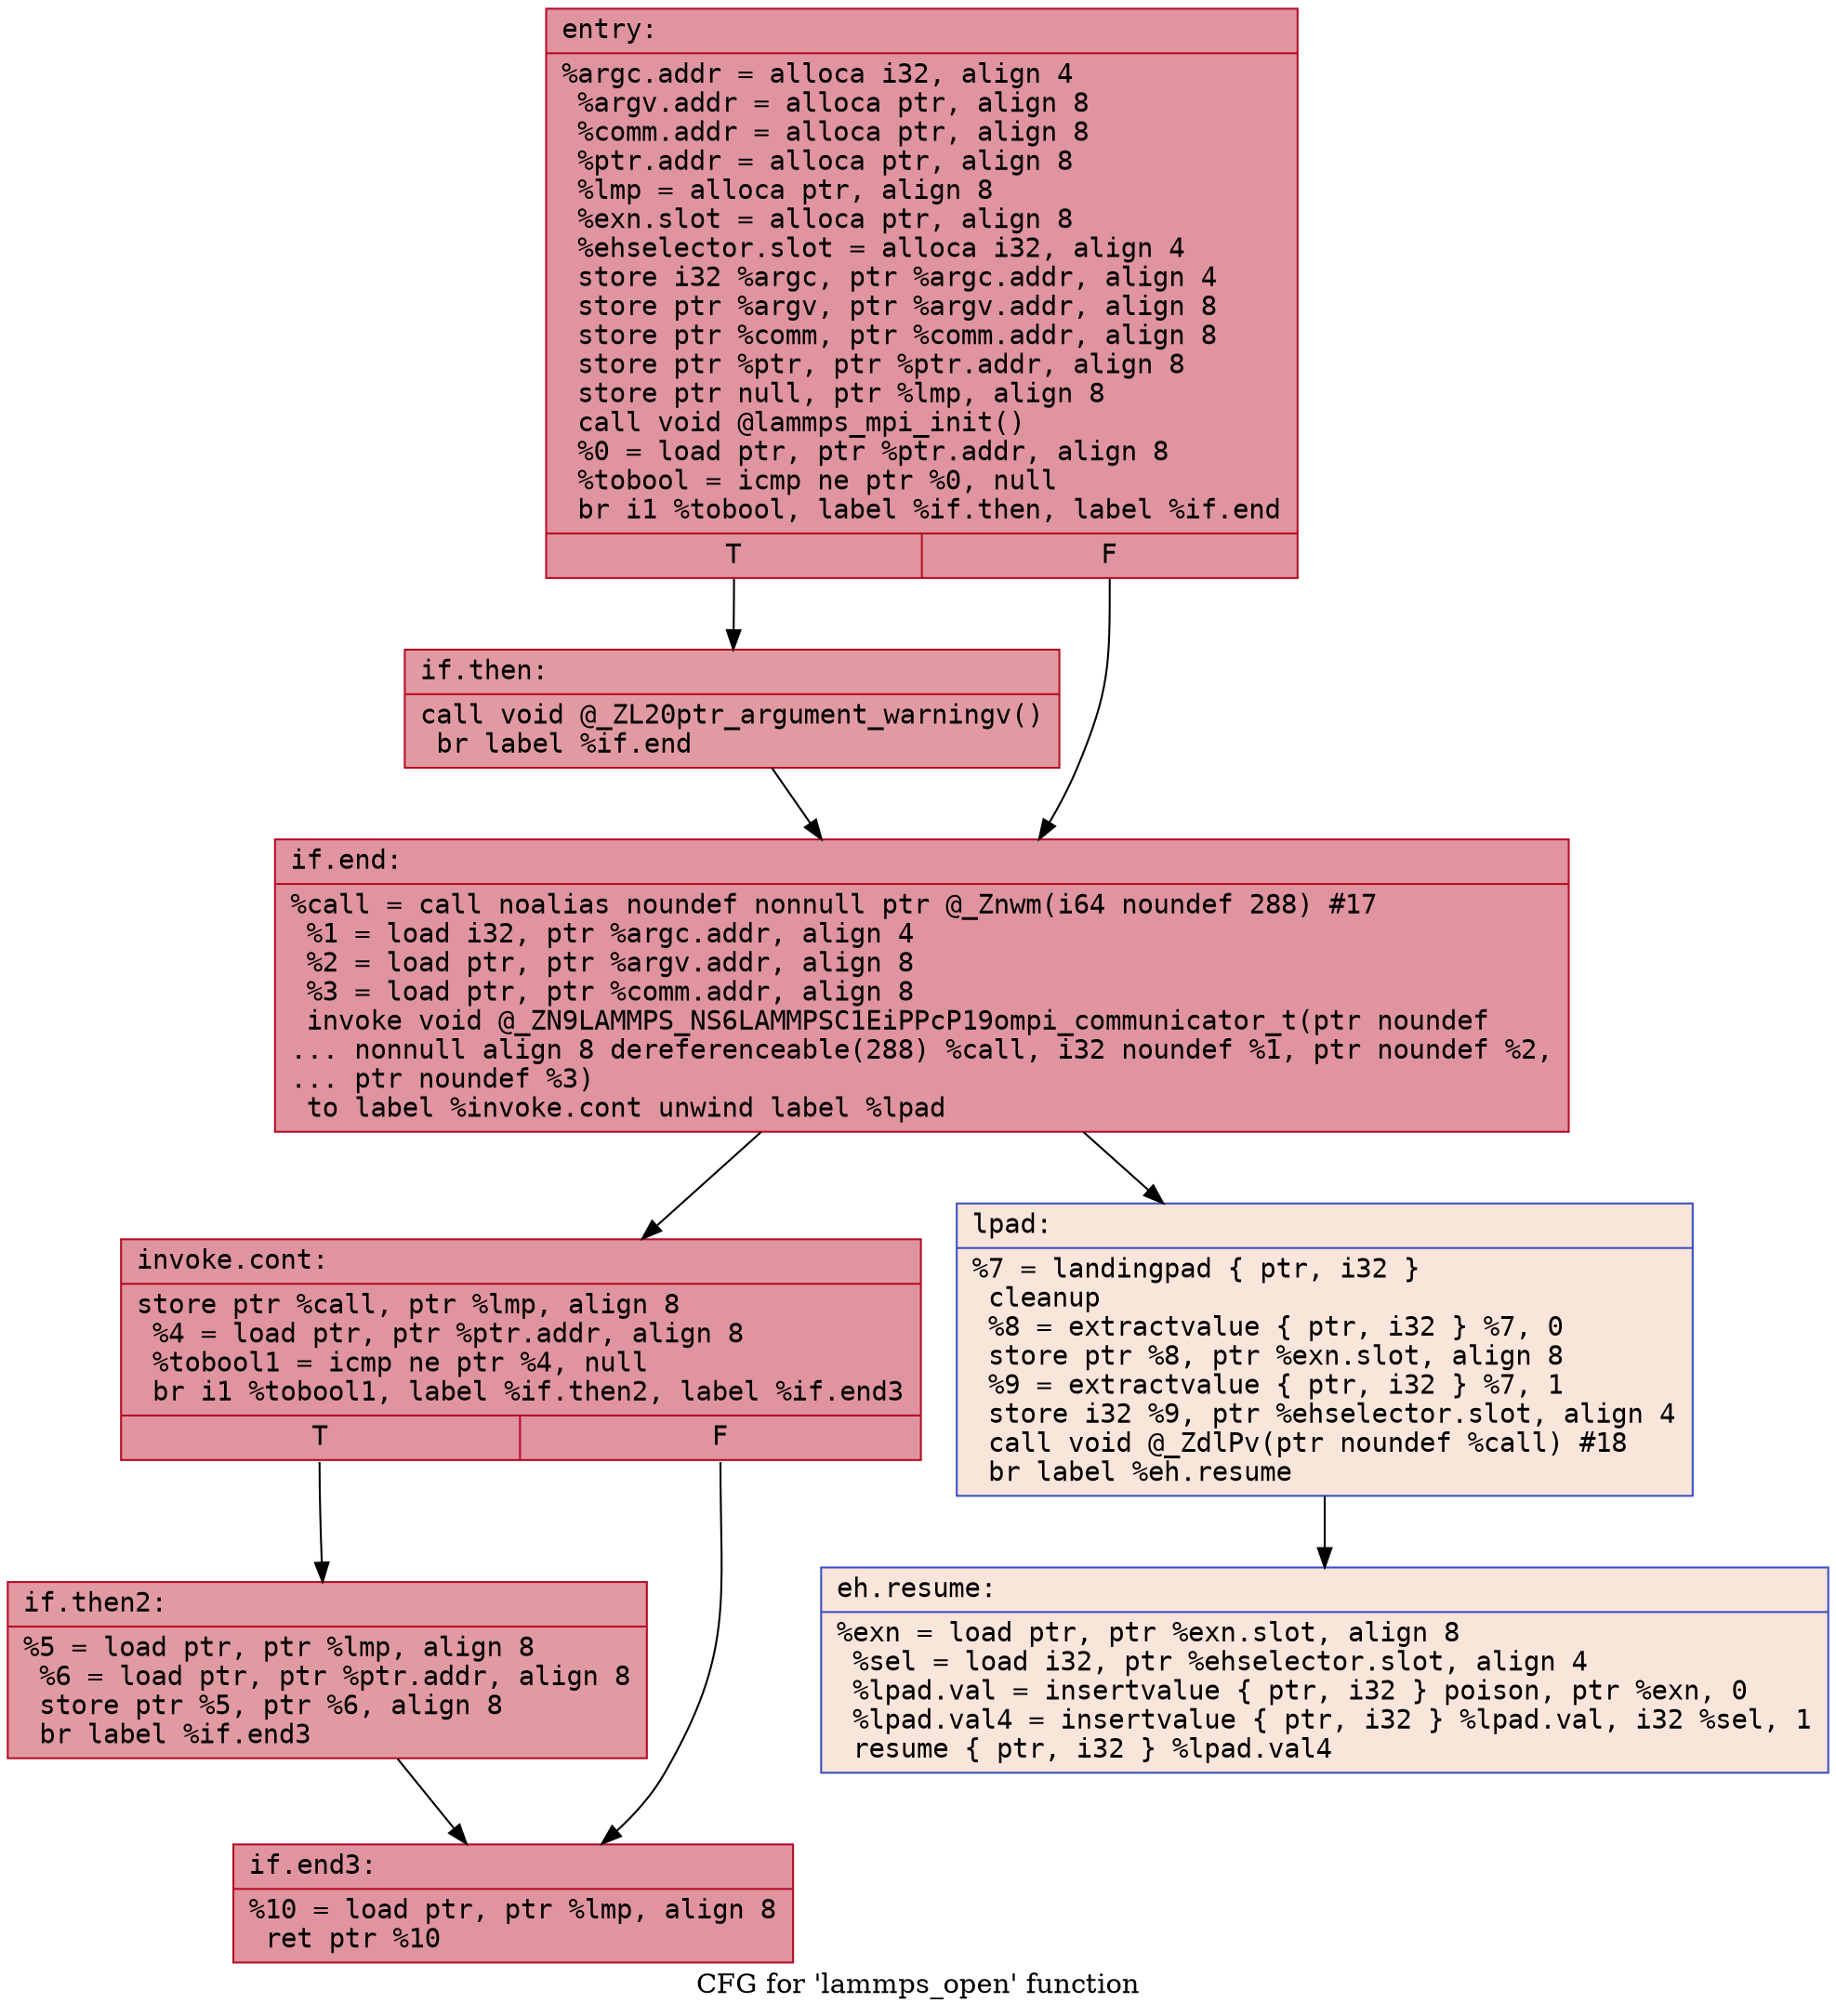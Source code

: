 digraph "CFG for 'lammps_open' function" {
	label="CFG for 'lammps_open' function";

	Node0x55bdf7d84000 [shape=record,color="#b70d28ff", style=filled, fillcolor="#b70d2870" fontname="Courier",label="{entry:\l|  %argc.addr = alloca i32, align 4\l  %argv.addr = alloca ptr, align 8\l  %comm.addr = alloca ptr, align 8\l  %ptr.addr = alloca ptr, align 8\l  %lmp = alloca ptr, align 8\l  %exn.slot = alloca ptr, align 8\l  %ehselector.slot = alloca i32, align 4\l  store i32 %argc, ptr %argc.addr, align 4\l  store ptr %argv, ptr %argv.addr, align 8\l  store ptr %comm, ptr %comm.addr, align 8\l  store ptr %ptr, ptr %ptr.addr, align 8\l  store ptr null, ptr %lmp, align 8\l  call void @lammps_mpi_init()\l  %0 = load ptr, ptr %ptr.addr, align 8\l  %tobool = icmp ne ptr %0, null\l  br i1 %tobool, label %if.then, label %if.end\l|{<s0>T|<s1>F}}"];
	Node0x55bdf7d84000:s0 -> Node0x55bdf7d84c00[tooltip="entry -> if.then\nProbability 62.50%" ];
	Node0x55bdf7d84000:s1 -> Node0x55bdf7d84cd0[tooltip="entry -> if.end\nProbability 37.50%" ];
	Node0x55bdf7d84c00 [shape=record,color="#b70d28ff", style=filled, fillcolor="#bb1b2c70" fontname="Courier",label="{if.then:\l|  call void @_ZL20ptr_argument_warningv()\l  br label %if.end\l}"];
	Node0x55bdf7d84c00 -> Node0x55bdf7d84cd0[tooltip="if.then -> if.end\nProbability 100.00%" ];
	Node0x55bdf7d84cd0 [shape=record,color="#b70d28ff", style=filled, fillcolor="#b70d2870" fontname="Courier",label="{if.end:\l|  %call = call noalias noundef nonnull ptr @_Znwm(i64 noundef 288) #17\l  %1 = load i32, ptr %argc.addr, align 4\l  %2 = load ptr, ptr %argv.addr, align 8\l  %3 = load ptr, ptr %comm.addr, align 8\l  invoke void @_ZN9LAMMPS_NS6LAMMPSC1EiPPcP19ompi_communicator_t(ptr noundef\l... nonnull align 8 dereferenceable(288) %call, i32 noundef %1, ptr noundef %2,\l... ptr noundef %3)\l          to label %invoke.cont unwind label %lpad\l}"];
	Node0x55bdf7d84cd0 -> Node0x55bdf7d85460[tooltip="if.end -> invoke.cont\nProbability 100.00%" ];
	Node0x55bdf7d84cd0 -> Node0x55bdf7d85540[tooltip="if.end -> lpad\nProbability 0.00%" ];
	Node0x55bdf7d85460 [shape=record,color="#b70d28ff", style=filled, fillcolor="#b70d2870" fontname="Courier",label="{invoke.cont:\l|  store ptr %call, ptr %lmp, align 8\l  %4 = load ptr, ptr %ptr.addr, align 8\l  %tobool1 = icmp ne ptr %4, null\l  br i1 %tobool1, label %if.then2, label %if.end3\l|{<s0>T|<s1>F}}"];
	Node0x55bdf7d85460:s0 -> Node0x55bdf7d85aa0[tooltip="invoke.cont -> if.then2\nProbability 62.50%" ];
	Node0x55bdf7d85460:s1 -> Node0x55bdf7d85af0[tooltip="invoke.cont -> if.end3\nProbability 37.50%" ];
	Node0x55bdf7d85aa0 [shape=record,color="#b70d28ff", style=filled, fillcolor="#bb1b2c70" fontname="Courier",label="{if.then2:\l|  %5 = load ptr, ptr %lmp, align 8\l  %6 = load ptr, ptr %ptr.addr, align 8\l  store ptr %5, ptr %6, align 8\l  br label %if.end3\l}"];
	Node0x55bdf7d85aa0 -> Node0x55bdf7d85af0[tooltip="if.then2 -> if.end3\nProbability 100.00%" ];
	Node0x55bdf7d85540 [shape=record,color="#3d50c3ff", style=filled, fillcolor="#f4c5ad70" fontname="Courier",label="{lpad:\l|  %7 = landingpad \{ ptr, i32 \}\l          cleanup\l  %8 = extractvalue \{ ptr, i32 \} %7, 0\l  store ptr %8, ptr %exn.slot, align 8\l  %9 = extractvalue \{ ptr, i32 \} %7, 1\l  store i32 %9, ptr %ehselector.slot, align 4\l  call void @_ZdlPv(ptr noundef %call) #18\l  br label %eh.resume\l}"];
	Node0x55bdf7d85540 -> Node0x55bdf7d862c0[tooltip="lpad -> eh.resume\nProbability 100.00%" ];
	Node0x55bdf7d85af0 [shape=record,color="#b70d28ff", style=filled, fillcolor="#b70d2870" fontname="Courier",label="{if.end3:\l|  %10 = load ptr, ptr %lmp, align 8\l  ret ptr %10\l}"];
	Node0x55bdf7d862c0 [shape=record,color="#3d50c3ff", style=filled, fillcolor="#f4c5ad70" fontname="Courier",label="{eh.resume:\l|  %exn = load ptr, ptr %exn.slot, align 8\l  %sel = load i32, ptr %ehselector.slot, align 4\l  %lpad.val = insertvalue \{ ptr, i32 \} poison, ptr %exn, 0\l  %lpad.val4 = insertvalue \{ ptr, i32 \} %lpad.val, i32 %sel, 1\l  resume \{ ptr, i32 \} %lpad.val4\l}"];
}
